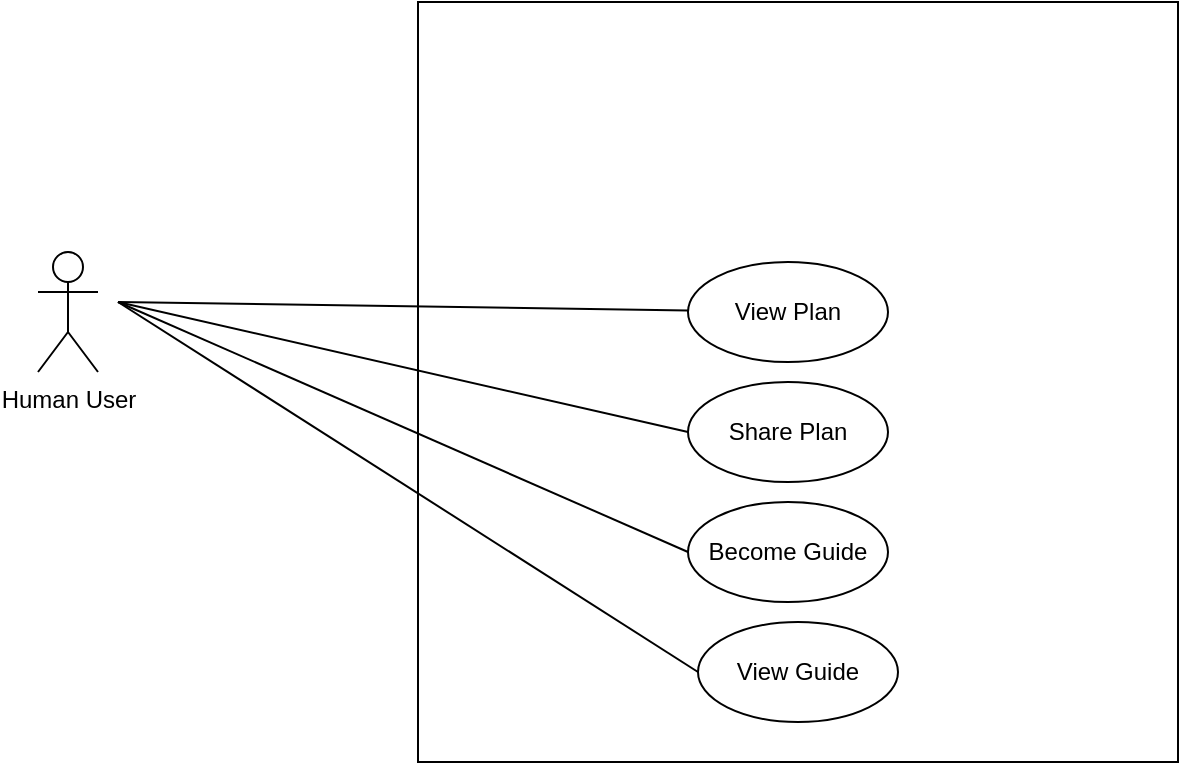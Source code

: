 <mxfile version="21.1.0" type="device">
  <diagram id="cDVfgWAQNz-CeIBkBuRa" name="Page-1">
    <mxGraphModel dx="1600" dy="795" grid="1" gridSize="10" guides="1" tooltips="1" connect="1" arrows="1" fold="1" page="1" pageScale="1" pageWidth="850" pageHeight="1100" math="0" shadow="0">
      <root>
        <mxCell id="0" />
        <mxCell id="1" parent="0" />
        <mxCell id="1NGQ5HVP3o7H2dGWP4o_-1" value="" style="whiteSpace=wrap;html=1;aspect=fixed;" parent="1" vertex="1">
          <mxGeometry x="250" y="100" width="380" height="380" as="geometry" />
        </mxCell>
        <mxCell id="1NGQ5HVP3o7H2dGWP4o_-25" value="View Plan" style="ellipse;whiteSpace=wrap;html=1;" parent="1" vertex="1">
          <mxGeometry x="385" y="230" width="100" height="50" as="geometry" />
        </mxCell>
        <mxCell id="1NGQ5HVP3o7H2dGWP4o_-26" value="Share Plan" style="ellipse;whiteSpace=wrap;html=1;" parent="1" vertex="1">
          <mxGeometry x="385" y="290" width="100" height="50" as="geometry" />
        </mxCell>
        <mxCell id="1NGQ5HVP3o7H2dGWP4o_-27" value="Become Guide" style="ellipse;whiteSpace=wrap;html=1;" parent="1" vertex="1">
          <mxGeometry x="385" y="350" width="100" height="50" as="geometry" />
        </mxCell>
        <mxCell id="1NGQ5HVP3o7H2dGWP4o_-29" value="View Guide" style="ellipse;whiteSpace=wrap;html=1;" parent="1" vertex="1">
          <mxGeometry x="390" y="410" width="100" height="50" as="geometry" />
        </mxCell>
        <mxCell id="1NGQ5HVP3o7H2dGWP4o_-33" value="" style="endArrow=none;html=1;" parent="1" target="1NGQ5HVP3o7H2dGWP4o_-25" edge="1">
          <mxGeometry width="50" height="50" relative="1" as="geometry">
            <mxPoint x="100" y="250" as="sourcePoint" />
            <mxPoint x="450" y="370" as="targetPoint" />
          </mxGeometry>
        </mxCell>
        <mxCell id="1NGQ5HVP3o7H2dGWP4o_-34" value="" style="endArrow=none;html=1;entryX=0;entryY=0.5;entryDx=0;entryDy=0;" parent="1" target="1NGQ5HVP3o7H2dGWP4o_-26" edge="1">
          <mxGeometry width="50" height="50" relative="1" as="geometry">
            <mxPoint x="100" y="250" as="sourcePoint" />
            <mxPoint x="450" y="370" as="targetPoint" />
          </mxGeometry>
        </mxCell>
        <mxCell id="1NGQ5HVP3o7H2dGWP4o_-35" value="" style="endArrow=none;html=1;entryX=0;entryY=0.5;entryDx=0;entryDy=0;" parent="1" target="1NGQ5HVP3o7H2dGWP4o_-27" edge="1">
          <mxGeometry width="50" height="50" relative="1" as="geometry">
            <mxPoint x="100" y="250" as="sourcePoint" />
            <mxPoint x="450" y="370" as="targetPoint" />
          </mxGeometry>
        </mxCell>
        <mxCell id="1NGQ5HVP3o7H2dGWP4o_-36" value="" style="endArrow=none;html=1;entryX=0;entryY=0.5;entryDx=0;entryDy=0;" parent="1" target="1NGQ5HVP3o7H2dGWP4o_-29" edge="1">
          <mxGeometry width="50" height="50" relative="1" as="geometry">
            <mxPoint x="100" y="250" as="sourcePoint" />
            <mxPoint x="450" y="370" as="targetPoint" />
          </mxGeometry>
        </mxCell>
        <mxCell id="g1zkCHLIMRCnzy4LWEic-1" value="Human User" style="shape=umlActor;verticalLabelPosition=bottom;verticalAlign=top;html=1;" vertex="1" parent="1">
          <mxGeometry x="60" y="225" width="30" height="60" as="geometry" />
        </mxCell>
      </root>
    </mxGraphModel>
  </diagram>
</mxfile>
